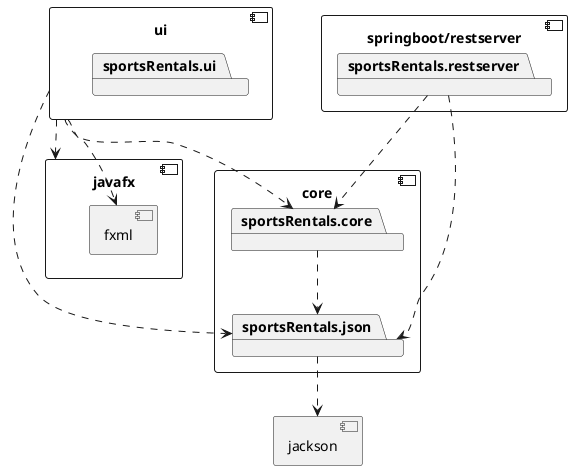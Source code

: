 @startuml packageDiagram
component core {
    package sportsRentals.core
    package sportsRentals.json
}

sportsRentals.core ..> sportsRentals.json

component ui {
    package sportsRentals.ui
}

component jackson {
}

sportsRentals.json ..> jackson

component javafx {
    component fxml
}

ui ..> javafx
ui ..> fxml
ui ..> sportsRentals.core
ui ..> sportsRentals.json

component springboot/restserver {
    package sportsRentals.restserver
}

sportsRentals.restserver ..> sportsRentals.core
sportsRentals.restserver ..> sportsRentals.json

@enduml